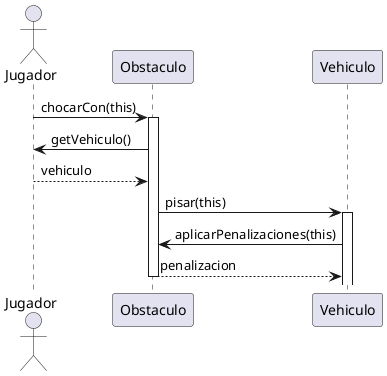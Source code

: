 @startuml

actor Jugador
participant Obstaculo
participant Vehiculo

Jugador -> Obstaculo ++ : chocarCon(this)
Obstaculo -> Jugador : getVehiculo()
Jugador --> Obstaculo : vehiculo
Obstaculo -> Vehiculo ++ : pisar(this)
Vehiculo -> Obstaculo : aplicarPenalizaciones(this)
Obstaculo --> Vehiculo : penalizacion
deactivate Obstaculo

@enduml
